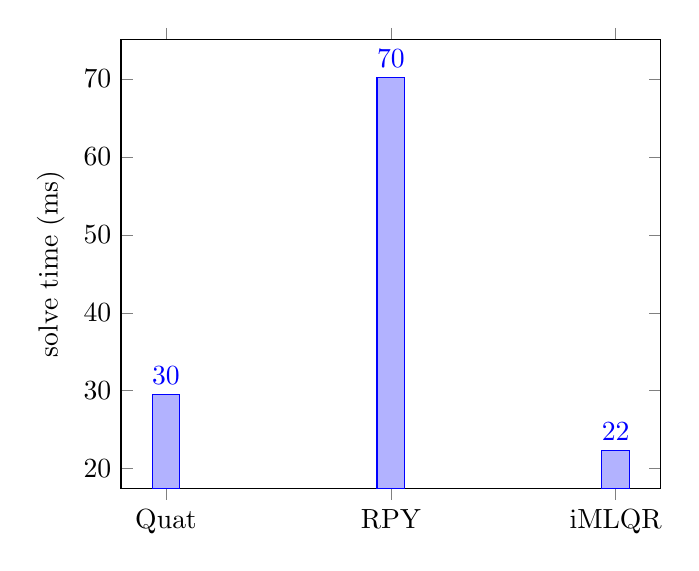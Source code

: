 \begin{tikzpicture}
\begin{axis}[ybar, ylabel={solve time (ms)}, legend style={at={(0.5,-0.07)
}, anchor={north}, legend columns={-1}}, symbolic x coords={Quat,RPY,iMLQR}, xtick={data}, nodes near coords, nodes near coords align={vertical}, every node near coord/.append style={/pgf/number format/.cd, fixed,precision=0}]
    \addplot
        coordinates {
            (Quat,29.529)
            (RPY,70.217)
            (iMLQR,22.315)
        }
        ;
\end{axis}
\end{tikzpicture}
